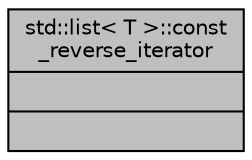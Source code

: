digraph "std::list&lt; T &gt;::const_reverse_iterator"
{
  edge [fontname="Helvetica",fontsize="10",labelfontname="Helvetica",labelfontsize="10"];
  node [fontname="Helvetica",fontsize="10",shape=record];
  Node341 [label="{std::list\< T \>::const\l_reverse_iterator\n||}",height=0.2,width=0.4,color="black", fillcolor="grey75", style="filled", fontcolor="black"];
}
